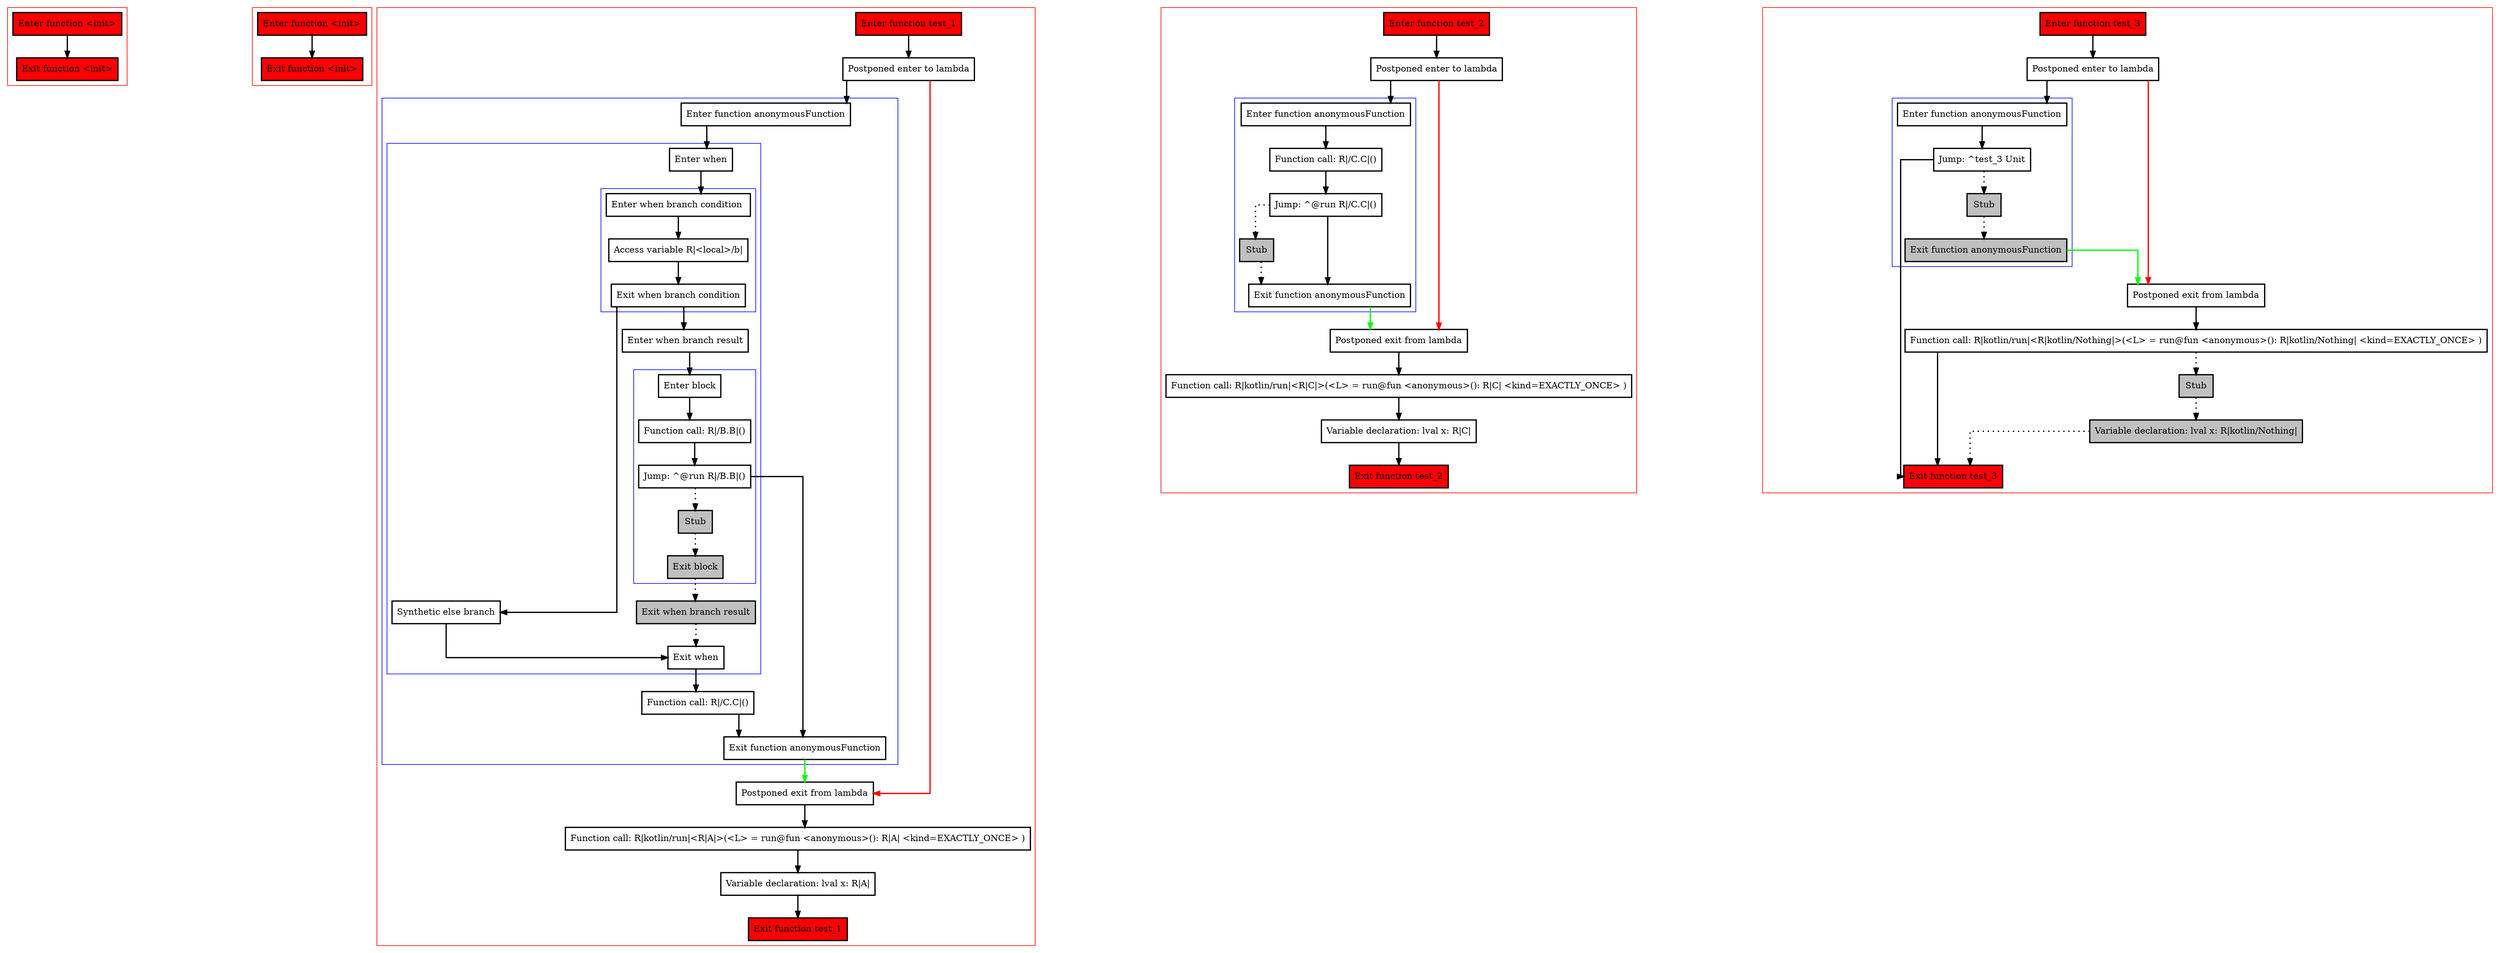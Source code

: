 digraph returnValuesFromLambda_kt {
    graph [splines=ortho nodesep=3]
    node [shape=box penwidth=2]
    edge [penwidth=2]

    subgraph cluster_0 {
        color=red
        0 [label="Enter function <init>" style="filled" fillcolor=red];
        1 [label="Exit function <init>" style="filled" fillcolor=red];
    }

    0 -> {1};

    subgraph cluster_1 {
        color=red
        2 [label="Enter function <init>" style="filled" fillcolor=red];
        3 [label="Exit function <init>" style="filled" fillcolor=red];
    }

    2 -> {3};

    subgraph cluster_2 {
        color=red
        4 [label="Enter function test_1" style="filled" fillcolor=red];
        5 [label="Postponed enter to lambda"];
        subgraph cluster_3 {
            color=blue
            6 [label="Enter function anonymousFunction"];
            subgraph cluster_4 {
                color=blue
                7 [label="Enter when"];
                subgraph cluster_5 {
                    color=blue
                    8 [label="Enter when branch condition "];
                    9 [label="Access variable R|<local>/b|"];
                    10 [label="Exit when branch condition"];
                }
                11 [label="Synthetic else branch"];
                12 [label="Enter when branch result"];
                subgraph cluster_6 {
                    color=blue
                    13 [label="Enter block"];
                    14 [label="Function call: R|/B.B|()"];
                    15 [label="Jump: ^@run R|/B.B|()"];
                    16 [label="Stub" style="filled" fillcolor=gray];
                    17 [label="Exit block" style="filled" fillcolor=gray];
                }
                18 [label="Exit when branch result" style="filled" fillcolor=gray];
                19 [label="Exit when"];
            }
            20 [label="Function call: R|/C.C|()"];
            21 [label="Exit function anonymousFunction"];
        }
        22 [label="Postponed exit from lambda"];
        23 [label="Function call: R|kotlin/run|<R|A|>(<L> = run@fun <anonymous>(): R|A| <kind=EXACTLY_ONCE> )"];
        24 [label="Variable declaration: lval x: R|A|"];
        25 [label="Exit function test_1" style="filled" fillcolor=red];
    }

    4 -> {5};
    5 -> {6};
    5 -> {22} [color=red];
    6 -> {7};
    7 -> {8};
    8 -> {9};
    9 -> {10};
    10 -> {12 11};
    11 -> {19};
    12 -> {13};
    13 -> {14};
    14 -> {15};
    15 -> {21};
    15 -> {16} [style=dotted];
    16 -> {17} [style=dotted];
    17 -> {18} [style=dotted];
    18 -> {19} [style=dotted];
    19 -> {20};
    20 -> {21};
    21 -> {22} [color=green];
    22 -> {23};
    23 -> {24};
    24 -> {25};

    subgraph cluster_7 {
        color=red
        26 [label="Enter function test_2" style="filled" fillcolor=red];
        27 [label="Postponed enter to lambda"];
        subgraph cluster_8 {
            color=blue
            28 [label="Enter function anonymousFunction"];
            29 [label="Function call: R|/C.C|()"];
            30 [label="Jump: ^@run R|/C.C|()"];
            31 [label="Stub" style="filled" fillcolor=gray];
            32 [label="Exit function anonymousFunction"];
        }
        33 [label="Postponed exit from lambda"];
        34 [label="Function call: R|kotlin/run|<R|C|>(<L> = run@fun <anonymous>(): R|C| <kind=EXACTLY_ONCE> )"];
        35 [label="Variable declaration: lval x: R|C|"];
        36 [label="Exit function test_2" style="filled" fillcolor=red];
    }

    26 -> {27};
    27 -> {28};
    27 -> {33} [color=red];
    28 -> {29};
    29 -> {30};
    30 -> {32};
    30 -> {31} [style=dotted];
    31 -> {32} [style=dotted];
    32 -> {33} [color=green];
    33 -> {34};
    34 -> {35};
    35 -> {36};

    subgraph cluster_9 {
        color=red
        37 [label="Enter function test_3" style="filled" fillcolor=red];
        38 [label="Postponed enter to lambda"];
        subgraph cluster_10 {
            color=blue
            39 [label="Enter function anonymousFunction"];
            40 [label="Jump: ^test_3 Unit"];
            41 [label="Stub" style="filled" fillcolor=gray];
            42 [label="Exit function anonymousFunction" style="filled" fillcolor=gray];
        }
        43 [label="Postponed exit from lambda"];
        44 [label="Function call: R|kotlin/run|<R|kotlin/Nothing|>(<L> = run@fun <anonymous>(): R|kotlin/Nothing| <kind=EXACTLY_ONCE> )"];
        45 [label="Stub" style="filled" fillcolor=gray];
        46 [label="Variable declaration: lval x: R|kotlin/Nothing|" style="filled" fillcolor=gray];
        47 [label="Exit function test_3" style="filled" fillcolor=red];
    }

    37 -> {38};
    38 -> {39};
    38 -> {43} [color=red];
    39 -> {40};
    40 -> {47};
    40 -> {41} [style=dotted];
    41 -> {42} [style=dotted];
    42 -> {43} [color=green];
    43 -> {44};
    44 -> {47};
    44 -> {45} [style=dotted];
    45 -> {46} [style=dotted];
    46 -> {47} [style=dotted];

}
